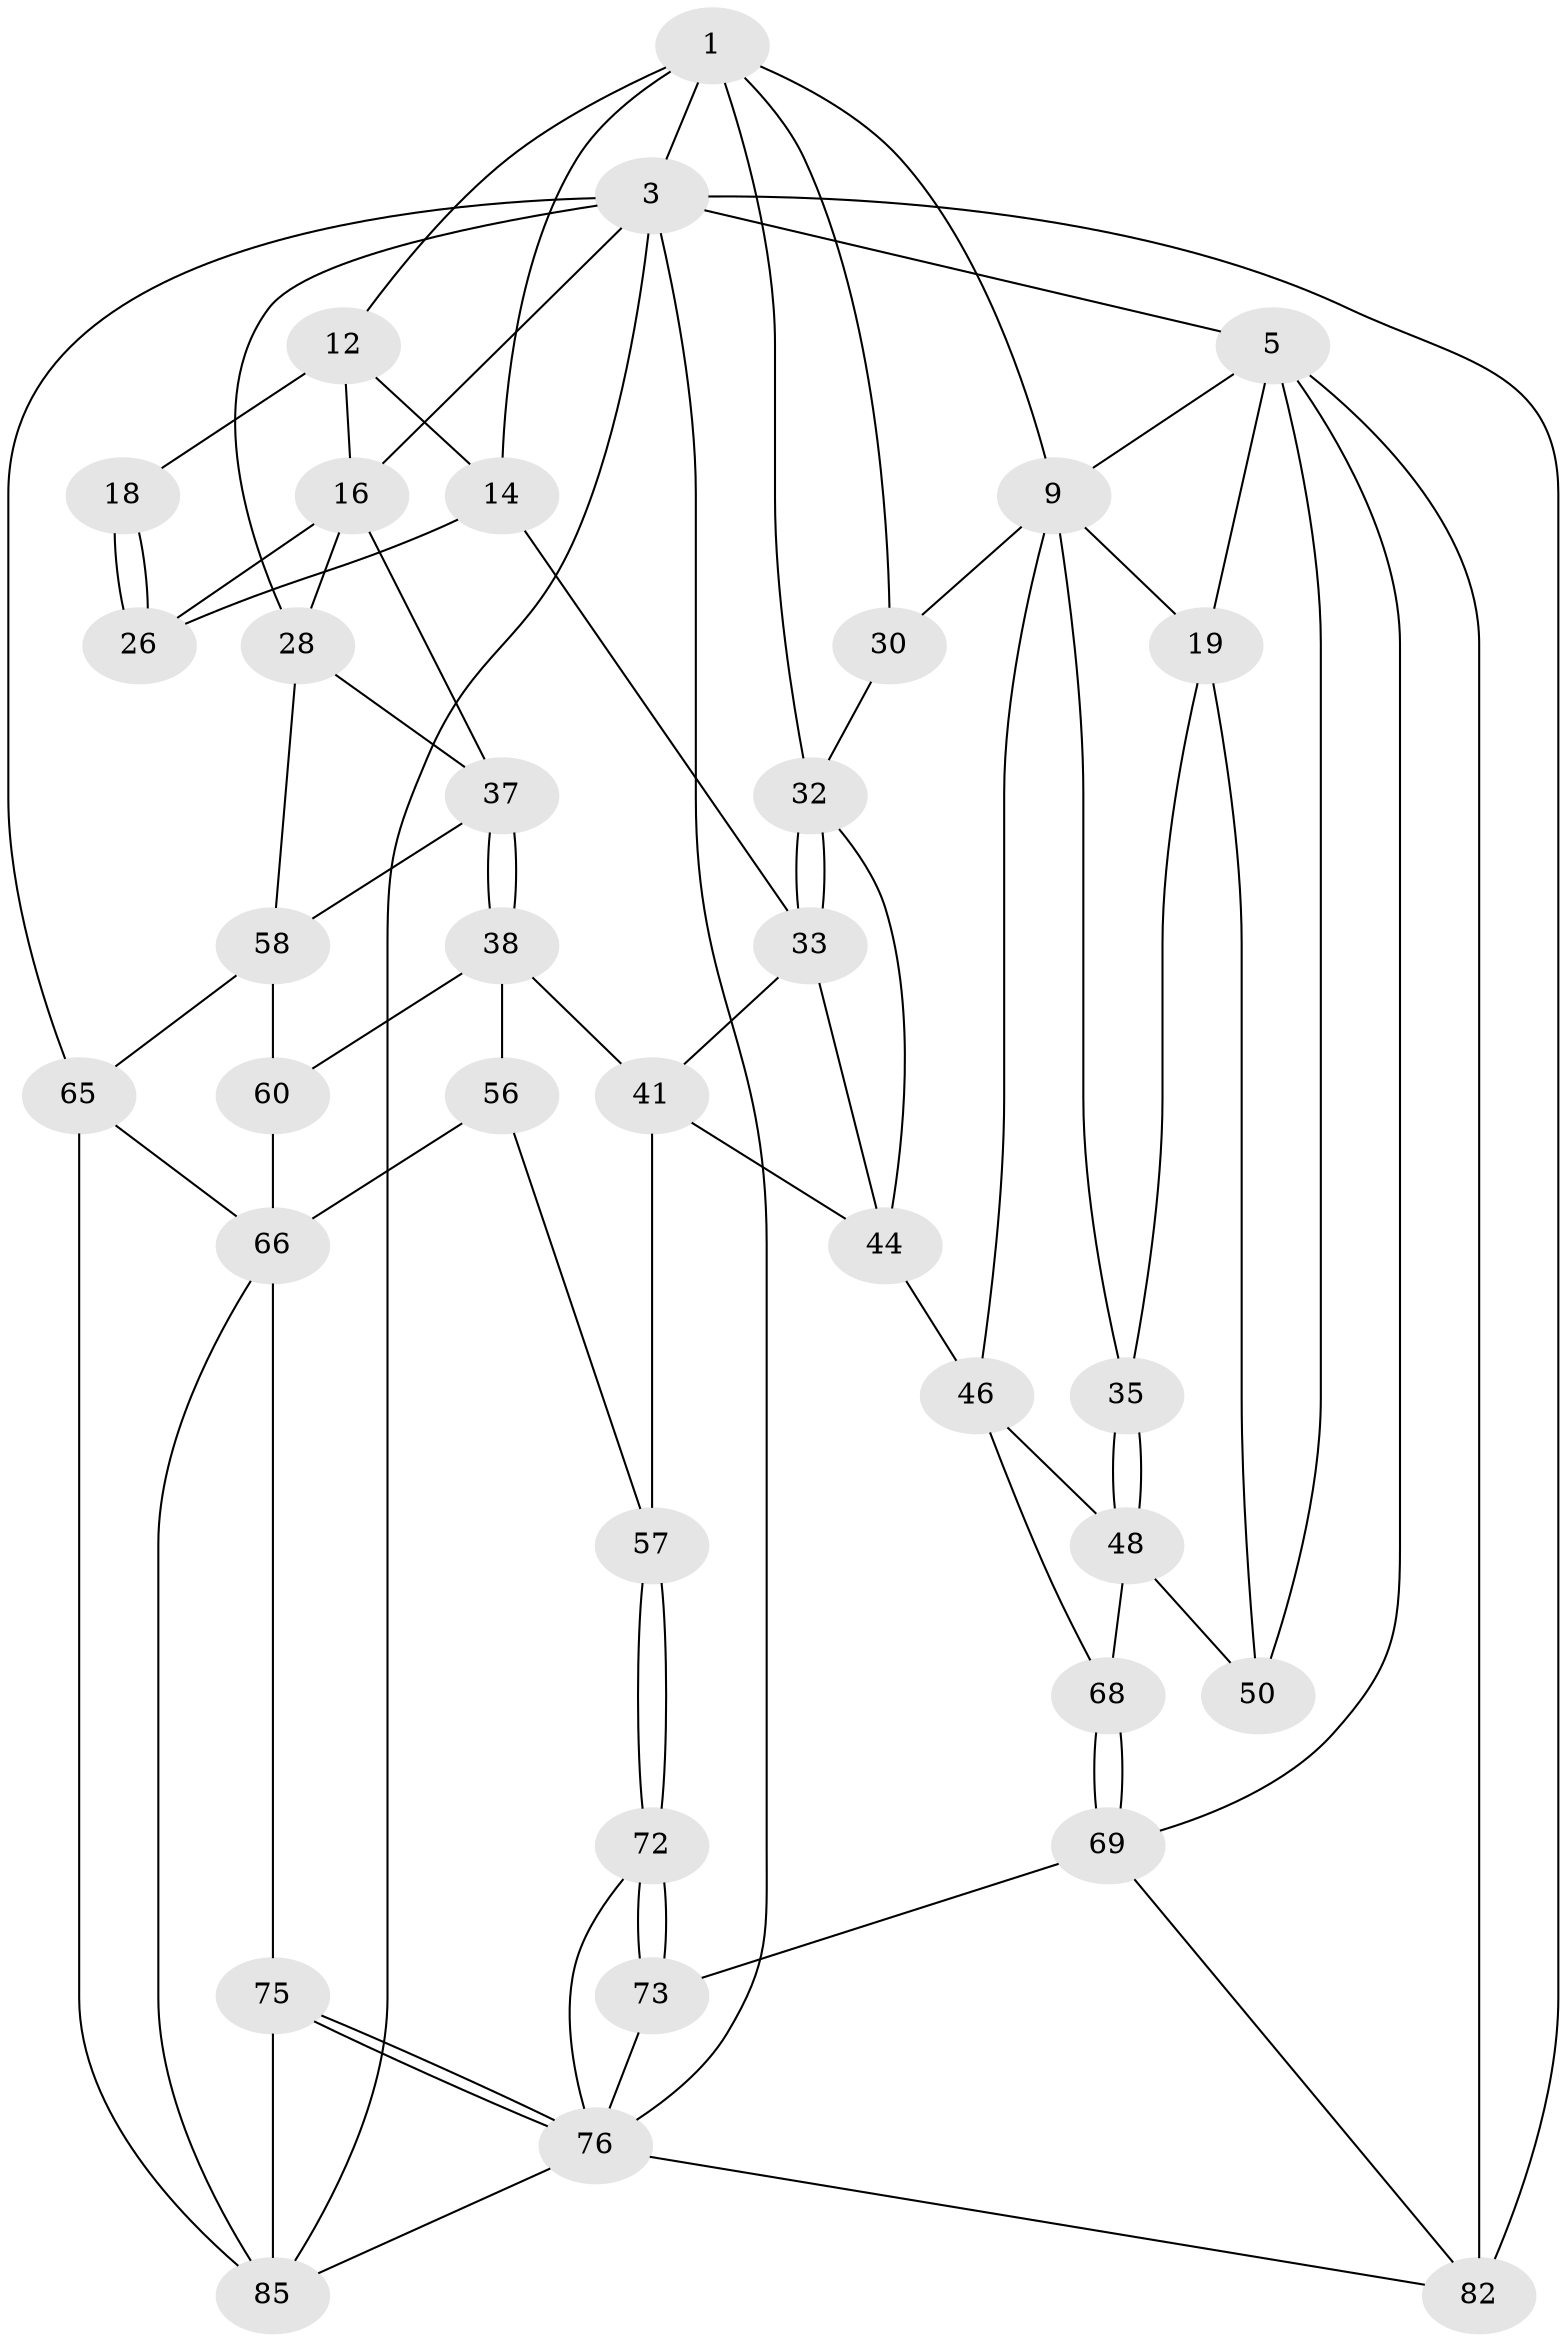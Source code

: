 // original degree distribution, {3: 0.021739130434782608, 4: 0.2608695652173913, 5: 0.4782608695652174, 6: 0.2391304347826087}
// Generated by graph-tools (version 1.1) at 2025/21/03/04/25 18:21:30]
// undirected, 36 vertices, 81 edges
graph export_dot {
graph [start="1"]
  node [color=gray90,style=filled];
  1 [pos="+0.49301055243574804+0",super="+2+7"];
  3 [pos="+0.9431416896825751+0",super="+4"];
  5 [pos="+0+0",super="+6+21"];
  9 [pos="+0.2529545976387482+0.16480426480144714",super="+10+23"];
  12 [pos="+0.744112328616182+0",super="+17+13"];
  14 [pos="+0.5818901607463689+0.20539217381146016",super="+15"];
  16 [pos="+0.8934720590552373+0.1840448781564632",super="+24"];
  18 [pos="+0.7804556453035639+0.20927278849430417"];
  19 [pos="+0+0.2321653075968937",super="+20"];
  26 [pos="+0.7328449745210949+0.255115427337613"];
  28 [pos="+1+0.34878956016048174",super="+52"];
  30 [pos="+0.29290843234395275+0.344482247893442"];
  32 [pos="+0.45622842033286387+0.27193382929238413",super="+43"];
  33 [pos="+0.5037392485640254+0.2447886669568098",super="+42"];
  35 [pos="+0.18085195320668157+0.34177540999831346"];
  37 [pos="+0.7360550895498029+0.44167134265508934",super="+53"];
  38 [pos="+0.7224146094683226+0.4510161371216503",super="+39+61"];
  41 [pos="+0.528824915986714+0.4089539387523628",super="+47"];
  44 [pos="+0.3435425429109779+0.38913406835110775",super="+45"];
  46 [pos="+0.37830732592980204+0.5609201525619384",super="+51"];
  48 [pos="+0.16663634842778136+0.3930049025900733",super="+49"];
  50 [pos="+0.09272667168479236+0.553361143311626"];
  56 [pos="+0.5904167909563485+0.6581404277725521",super="+62"];
  57 [pos="+0.459765234097092+0.6571916156411335"];
  58 [pos="+0.9231766652219686+0.5490203224242396",super="+63+59"];
  60 [pos="+0.8163809649301463+0.604924676586333",super="+64"];
  65 [pos="+1+0.5851708974076603",super="+77"];
  66 [pos="+0.7841128389177576+0.7273764132606585",super="+78+67"];
  68 [pos="+0.2825053281192546+0.6016676451750304"];
  69 [pos="+0.2518807182012711+0.683985686128992",super="+70"];
  72 [pos="+0.44841079330870426+0.7426564411610624"];
  73 [pos="+0.3072128227785935+0.7994633270074119"];
  75 [pos="+0.6028664796700808+0.8990892812919972"];
  76 [pos="+0.4528317336244514+0.7554851632602343",super="+80"];
  82 [pos="+0.21180928665771276+0.9130760223203453",super="+90"];
  85 [pos="+0.8520298805278417+0.9300881222907913",super="+86"];
  1 -- 3;
  1 -- 12;
  1 -- 32;
  1 -- 30;
  1 -- 9;
  1 -- 14;
  3 -- 16;
  3 -- 65 [weight=2];
  3 -- 5;
  3 -- 85;
  3 -- 76;
  3 -- 28;
  3 -- 82;
  5 -- 9;
  5 -- 19 [weight=2];
  5 -- 50;
  5 -- 69;
  5 -- 82 [weight=2];
  9 -- 19;
  9 -- 35;
  9 -- 46;
  9 -- 30;
  12 -- 16;
  12 -- 18 [weight=2];
  12 -- 14;
  14 -- 26;
  14 -- 33;
  16 -- 26;
  16 -- 28;
  16 -- 37;
  18 -- 26;
  18 -- 26;
  19 -- 35;
  19 -- 50;
  28 -- 58;
  28 -- 37;
  30 -- 32;
  32 -- 33;
  32 -- 33;
  32 -- 44;
  33 -- 41;
  33 -- 44;
  35 -- 48;
  35 -- 48;
  37 -- 38;
  37 -- 38;
  37 -- 58;
  38 -- 56 [weight=2];
  38 -- 41;
  38 -- 60;
  41 -- 44;
  41 -- 57;
  44 -- 46;
  46 -- 48;
  46 -- 68;
  48 -- 50;
  48 -- 68;
  56 -- 57;
  56 -- 66;
  57 -- 72;
  57 -- 72;
  58 -- 65;
  58 -- 60 [weight=2];
  60 -- 66;
  65 -- 66;
  65 -- 85;
  66 -- 75;
  66 -- 85;
  68 -- 69;
  68 -- 69;
  69 -- 73;
  69 -- 82;
  72 -- 73;
  72 -- 73;
  72 -- 76;
  73 -- 76;
  75 -- 76;
  75 -- 76;
  75 -- 85;
  76 -- 82 [weight=2];
  76 -- 85;
}

